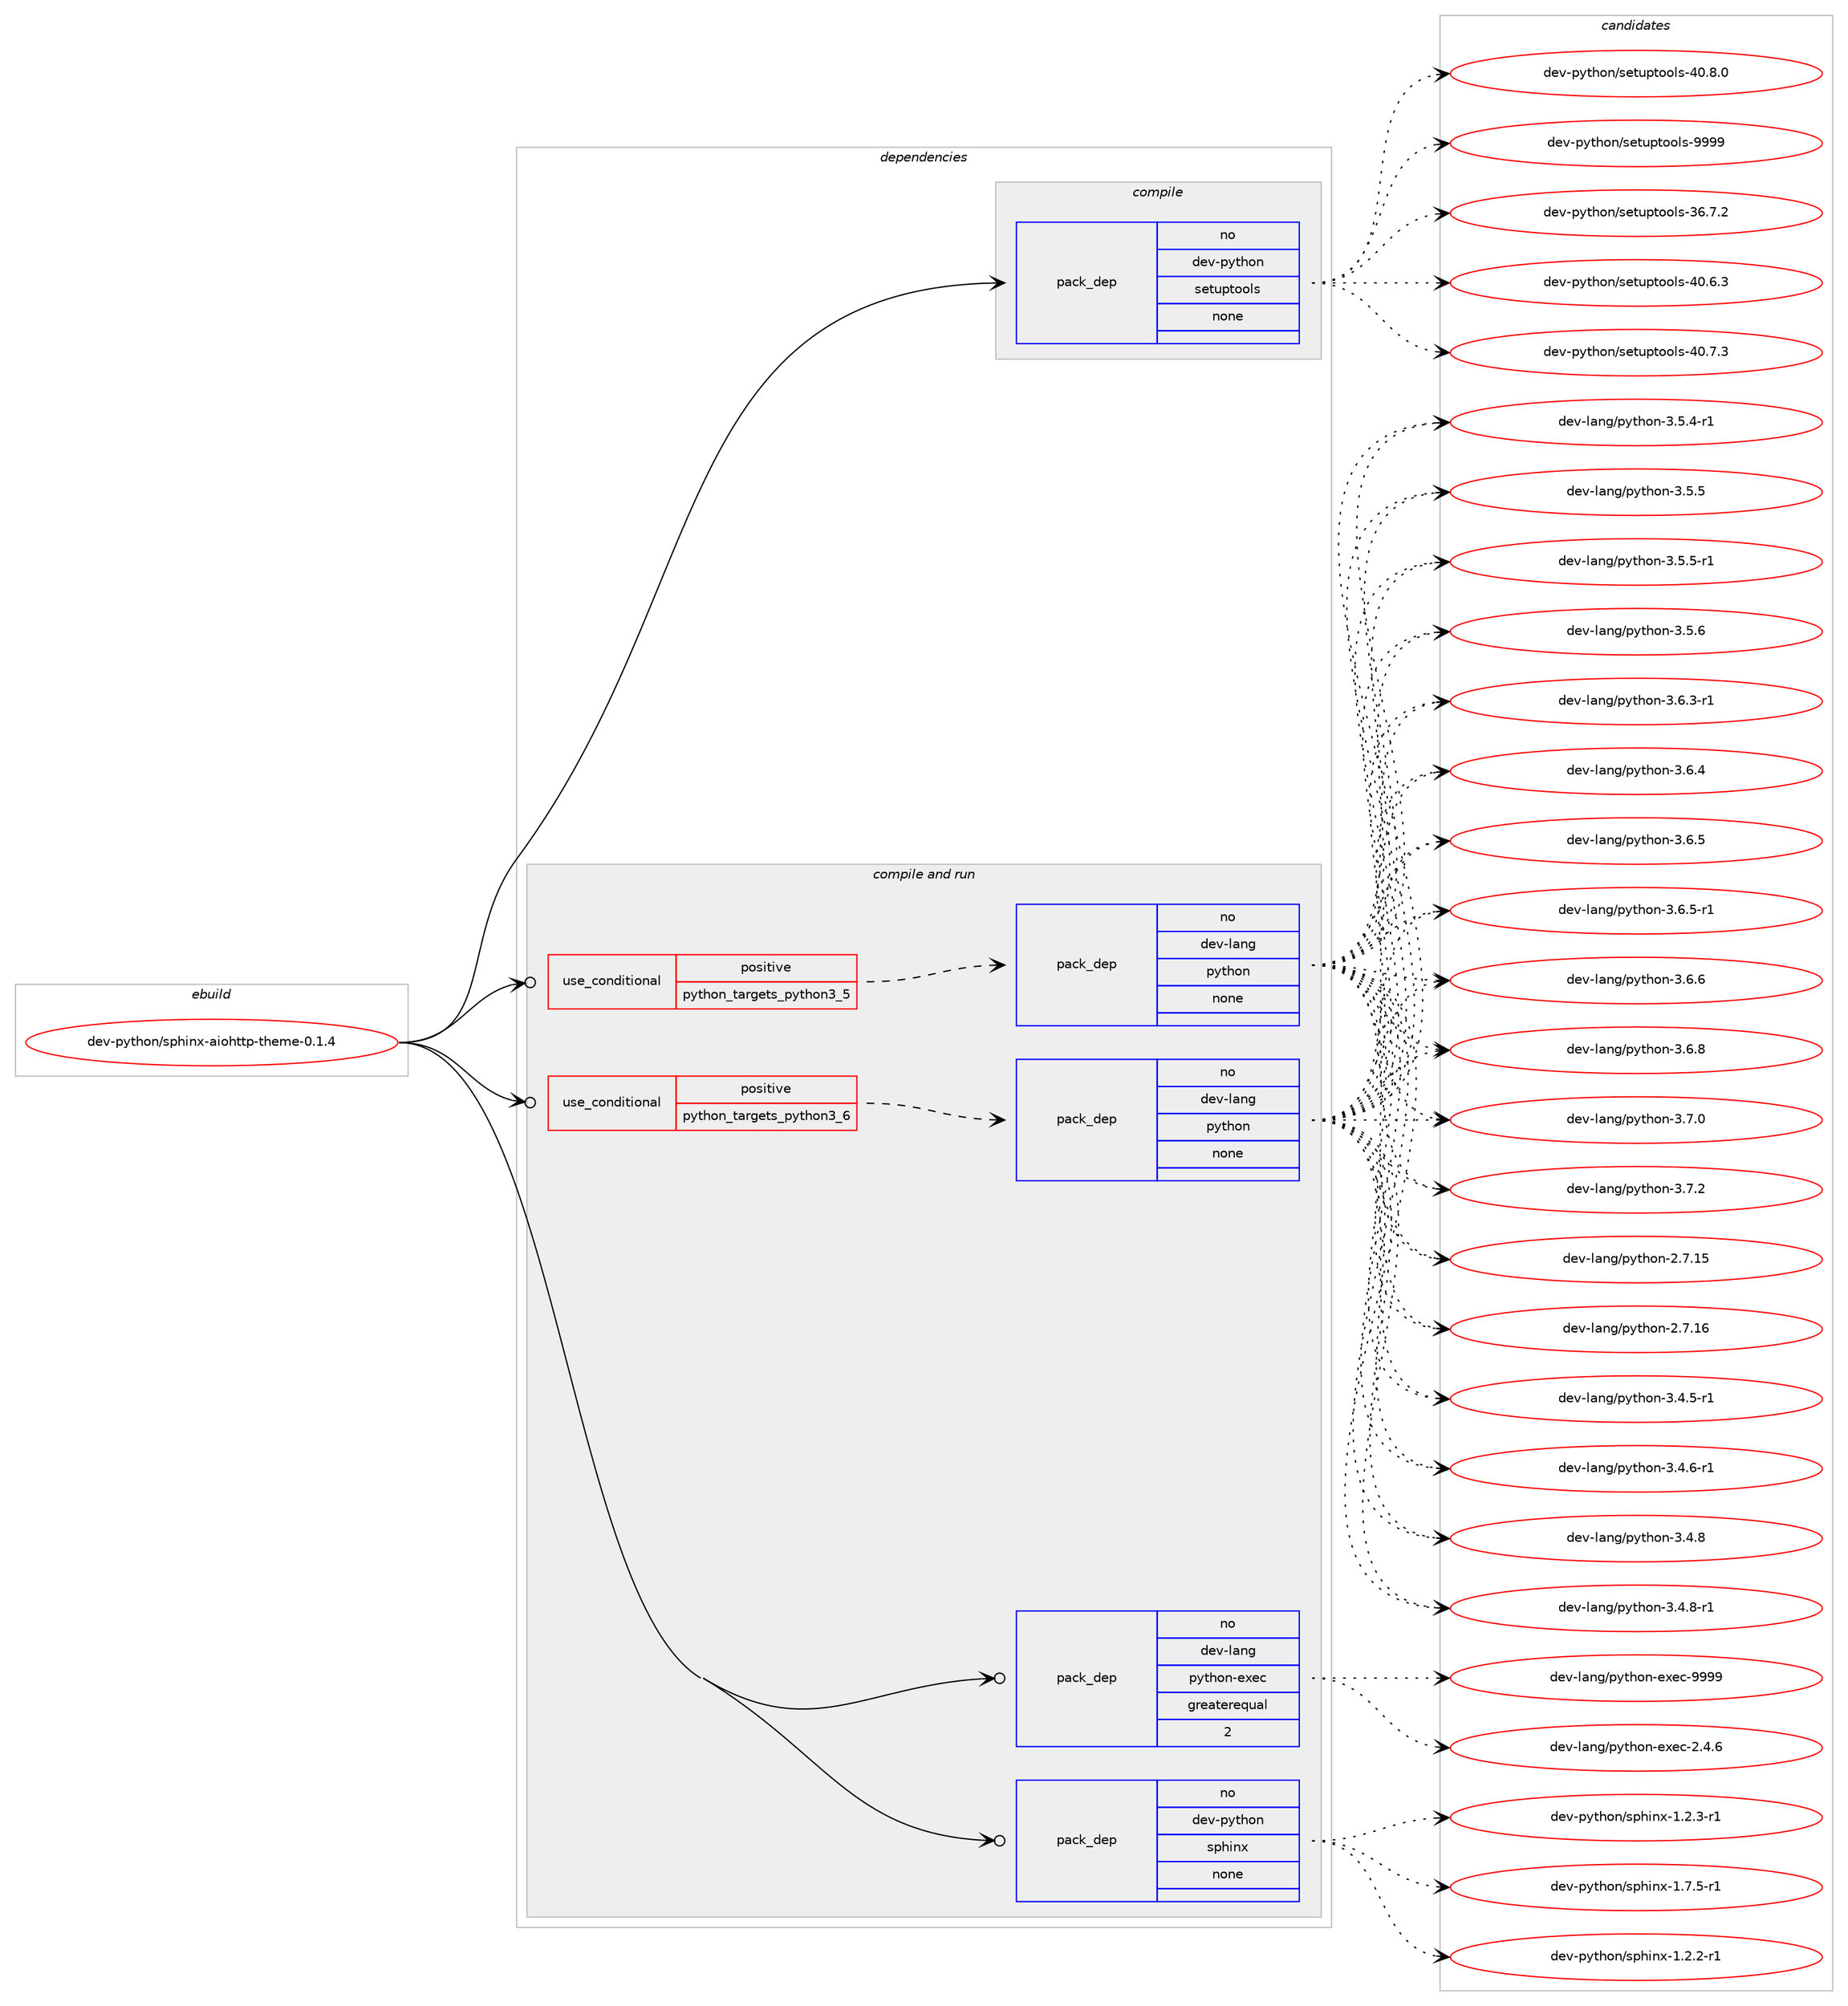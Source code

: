 digraph prolog {

# *************
# Graph options
# *************

newrank=true;
concentrate=true;
compound=true;
graph [rankdir=LR,fontname=Helvetica,fontsize=10,ranksep=1.5];#, ranksep=2.5, nodesep=0.2];
edge  [arrowhead=vee];
node  [fontname=Helvetica,fontsize=10];

# **********
# The ebuild
# **********

subgraph cluster_leftcol {
color=gray;
rank=same;
label=<<i>ebuild</i>>;
id [label="dev-python/sphinx-aiohttp-theme-0.1.4", color=red, width=4, href="../dev-python/sphinx-aiohttp-theme-0.1.4.svg"];
}

# ****************
# The dependencies
# ****************

subgraph cluster_midcol {
color=gray;
label=<<i>dependencies</i>>;
subgraph cluster_compile {
fillcolor="#eeeeee";
style=filled;
label=<<i>compile</i>>;
subgraph pack1033702 {
dependency1441929 [label=<<TABLE BORDER="0" CELLBORDER="1" CELLSPACING="0" CELLPADDING="4" WIDTH="220"><TR><TD ROWSPAN="6" CELLPADDING="30">pack_dep</TD></TR><TR><TD WIDTH="110">no</TD></TR><TR><TD>dev-python</TD></TR><TR><TD>setuptools</TD></TR><TR><TD>none</TD></TR><TR><TD></TD></TR></TABLE>>, shape=none, color=blue];
}
id:e -> dependency1441929:w [weight=20,style="solid",arrowhead="vee"];
}
subgraph cluster_compileandrun {
fillcolor="#eeeeee";
style=filled;
label=<<i>compile and run</i>>;
subgraph cond384865 {
dependency1441930 [label=<<TABLE BORDER="0" CELLBORDER="1" CELLSPACING="0" CELLPADDING="4"><TR><TD ROWSPAN="3" CELLPADDING="10">use_conditional</TD></TR><TR><TD>positive</TD></TR><TR><TD>python_targets_python3_5</TD></TR></TABLE>>, shape=none, color=red];
subgraph pack1033703 {
dependency1441931 [label=<<TABLE BORDER="0" CELLBORDER="1" CELLSPACING="0" CELLPADDING="4" WIDTH="220"><TR><TD ROWSPAN="6" CELLPADDING="30">pack_dep</TD></TR><TR><TD WIDTH="110">no</TD></TR><TR><TD>dev-lang</TD></TR><TR><TD>python</TD></TR><TR><TD>none</TD></TR><TR><TD></TD></TR></TABLE>>, shape=none, color=blue];
}
dependency1441930:e -> dependency1441931:w [weight=20,style="dashed",arrowhead="vee"];
}
id:e -> dependency1441930:w [weight=20,style="solid",arrowhead="odotvee"];
subgraph cond384866 {
dependency1441932 [label=<<TABLE BORDER="0" CELLBORDER="1" CELLSPACING="0" CELLPADDING="4"><TR><TD ROWSPAN="3" CELLPADDING="10">use_conditional</TD></TR><TR><TD>positive</TD></TR><TR><TD>python_targets_python3_6</TD></TR></TABLE>>, shape=none, color=red];
subgraph pack1033704 {
dependency1441933 [label=<<TABLE BORDER="0" CELLBORDER="1" CELLSPACING="0" CELLPADDING="4" WIDTH="220"><TR><TD ROWSPAN="6" CELLPADDING="30">pack_dep</TD></TR><TR><TD WIDTH="110">no</TD></TR><TR><TD>dev-lang</TD></TR><TR><TD>python</TD></TR><TR><TD>none</TD></TR><TR><TD></TD></TR></TABLE>>, shape=none, color=blue];
}
dependency1441932:e -> dependency1441933:w [weight=20,style="dashed",arrowhead="vee"];
}
id:e -> dependency1441932:w [weight=20,style="solid",arrowhead="odotvee"];
subgraph pack1033705 {
dependency1441934 [label=<<TABLE BORDER="0" CELLBORDER="1" CELLSPACING="0" CELLPADDING="4" WIDTH="220"><TR><TD ROWSPAN="6" CELLPADDING="30">pack_dep</TD></TR><TR><TD WIDTH="110">no</TD></TR><TR><TD>dev-lang</TD></TR><TR><TD>python-exec</TD></TR><TR><TD>greaterequal</TD></TR><TR><TD>2</TD></TR></TABLE>>, shape=none, color=blue];
}
id:e -> dependency1441934:w [weight=20,style="solid",arrowhead="odotvee"];
subgraph pack1033706 {
dependency1441935 [label=<<TABLE BORDER="0" CELLBORDER="1" CELLSPACING="0" CELLPADDING="4" WIDTH="220"><TR><TD ROWSPAN="6" CELLPADDING="30">pack_dep</TD></TR><TR><TD WIDTH="110">no</TD></TR><TR><TD>dev-python</TD></TR><TR><TD>sphinx</TD></TR><TR><TD>none</TD></TR><TR><TD></TD></TR></TABLE>>, shape=none, color=blue];
}
id:e -> dependency1441935:w [weight=20,style="solid",arrowhead="odotvee"];
}
subgraph cluster_run {
fillcolor="#eeeeee";
style=filled;
label=<<i>run</i>>;
}
}

# **************
# The candidates
# **************

subgraph cluster_choices {
rank=same;
color=gray;
label=<<i>candidates</i>>;

subgraph choice1033702 {
color=black;
nodesep=1;
choice100101118451121211161041111104711510111611711211611111110811545515446554650 [label="dev-python/setuptools-36.7.2", color=red, width=4,href="../dev-python/setuptools-36.7.2.svg"];
choice100101118451121211161041111104711510111611711211611111110811545524846544651 [label="dev-python/setuptools-40.6.3", color=red, width=4,href="../dev-python/setuptools-40.6.3.svg"];
choice100101118451121211161041111104711510111611711211611111110811545524846554651 [label="dev-python/setuptools-40.7.3", color=red, width=4,href="../dev-python/setuptools-40.7.3.svg"];
choice100101118451121211161041111104711510111611711211611111110811545524846564648 [label="dev-python/setuptools-40.8.0", color=red, width=4,href="../dev-python/setuptools-40.8.0.svg"];
choice10010111845112121116104111110471151011161171121161111111081154557575757 [label="dev-python/setuptools-9999", color=red, width=4,href="../dev-python/setuptools-9999.svg"];
dependency1441929:e -> choice100101118451121211161041111104711510111611711211611111110811545515446554650:w [style=dotted,weight="100"];
dependency1441929:e -> choice100101118451121211161041111104711510111611711211611111110811545524846544651:w [style=dotted,weight="100"];
dependency1441929:e -> choice100101118451121211161041111104711510111611711211611111110811545524846554651:w [style=dotted,weight="100"];
dependency1441929:e -> choice100101118451121211161041111104711510111611711211611111110811545524846564648:w [style=dotted,weight="100"];
dependency1441929:e -> choice10010111845112121116104111110471151011161171121161111111081154557575757:w [style=dotted,weight="100"];
}
subgraph choice1033703 {
color=black;
nodesep=1;
choice10010111845108971101034711212111610411111045504655464953 [label="dev-lang/python-2.7.15", color=red, width=4,href="../dev-lang/python-2.7.15.svg"];
choice10010111845108971101034711212111610411111045504655464954 [label="dev-lang/python-2.7.16", color=red, width=4,href="../dev-lang/python-2.7.16.svg"];
choice1001011184510897110103471121211161041111104551465246534511449 [label="dev-lang/python-3.4.5-r1", color=red, width=4,href="../dev-lang/python-3.4.5-r1.svg"];
choice1001011184510897110103471121211161041111104551465246544511449 [label="dev-lang/python-3.4.6-r1", color=red, width=4,href="../dev-lang/python-3.4.6-r1.svg"];
choice100101118451089711010347112121116104111110455146524656 [label="dev-lang/python-3.4.8", color=red, width=4,href="../dev-lang/python-3.4.8.svg"];
choice1001011184510897110103471121211161041111104551465246564511449 [label="dev-lang/python-3.4.8-r1", color=red, width=4,href="../dev-lang/python-3.4.8-r1.svg"];
choice1001011184510897110103471121211161041111104551465346524511449 [label="dev-lang/python-3.5.4-r1", color=red, width=4,href="../dev-lang/python-3.5.4-r1.svg"];
choice100101118451089711010347112121116104111110455146534653 [label="dev-lang/python-3.5.5", color=red, width=4,href="../dev-lang/python-3.5.5.svg"];
choice1001011184510897110103471121211161041111104551465346534511449 [label="dev-lang/python-3.5.5-r1", color=red, width=4,href="../dev-lang/python-3.5.5-r1.svg"];
choice100101118451089711010347112121116104111110455146534654 [label="dev-lang/python-3.5.6", color=red, width=4,href="../dev-lang/python-3.5.6.svg"];
choice1001011184510897110103471121211161041111104551465446514511449 [label="dev-lang/python-3.6.3-r1", color=red, width=4,href="../dev-lang/python-3.6.3-r1.svg"];
choice100101118451089711010347112121116104111110455146544652 [label="dev-lang/python-3.6.4", color=red, width=4,href="../dev-lang/python-3.6.4.svg"];
choice100101118451089711010347112121116104111110455146544653 [label="dev-lang/python-3.6.5", color=red, width=4,href="../dev-lang/python-3.6.5.svg"];
choice1001011184510897110103471121211161041111104551465446534511449 [label="dev-lang/python-3.6.5-r1", color=red, width=4,href="../dev-lang/python-3.6.5-r1.svg"];
choice100101118451089711010347112121116104111110455146544654 [label="dev-lang/python-3.6.6", color=red, width=4,href="../dev-lang/python-3.6.6.svg"];
choice100101118451089711010347112121116104111110455146544656 [label="dev-lang/python-3.6.8", color=red, width=4,href="../dev-lang/python-3.6.8.svg"];
choice100101118451089711010347112121116104111110455146554648 [label="dev-lang/python-3.7.0", color=red, width=4,href="../dev-lang/python-3.7.0.svg"];
choice100101118451089711010347112121116104111110455146554650 [label="dev-lang/python-3.7.2", color=red, width=4,href="../dev-lang/python-3.7.2.svg"];
dependency1441931:e -> choice10010111845108971101034711212111610411111045504655464953:w [style=dotted,weight="100"];
dependency1441931:e -> choice10010111845108971101034711212111610411111045504655464954:w [style=dotted,weight="100"];
dependency1441931:e -> choice1001011184510897110103471121211161041111104551465246534511449:w [style=dotted,weight="100"];
dependency1441931:e -> choice1001011184510897110103471121211161041111104551465246544511449:w [style=dotted,weight="100"];
dependency1441931:e -> choice100101118451089711010347112121116104111110455146524656:w [style=dotted,weight="100"];
dependency1441931:e -> choice1001011184510897110103471121211161041111104551465246564511449:w [style=dotted,weight="100"];
dependency1441931:e -> choice1001011184510897110103471121211161041111104551465346524511449:w [style=dotted,weight="100"];
dependency1441931:e -> choice100101118451089711010347112121116104111110455146534653:w [style=dotted,weight="100"];
dependency1441931:e -> choice1001011184510897110103471121211161041111104551465346534511449:w [style=dotted,weight="100"];
dependency1441931:e -> choice100101118451089711010347112121116104111110455146534654:w [style=dotted,weight="100"];
dependency1441931:e -> choice1001011184510897110103471121211161041111104551465446514511449:w [style=dotted,weight="100"];
dependency1441931:e -> choice100101118451089711010347112121116104111110455146544652:w [style=dotted,weight="100"];
dependency1441931:e -> choice100101118451089711010347112121116104111110455146544653:w [style=dotted,weight="100"];
dependency1441931:e -> choice1001011184510897110103471121211161041111104551465446534511449:w [style=dotted,weight="100"];
dependency1441931:e -> choice100101118451089711010347112121116104111110455146544654:w [style=dotted,weight="100"];
dependency1441931:e -> choice100101118451089711010347112121116104111110455146544656:w [style=dotted,weight="100"];
dependency1441931:e -> choice100101118451089711010347112121116104111110455146554648:w [style=dotted,weight="100"];
dependency1441931:e -> choice100101118451089711010347112121116104111110455146554650:w [style=dotted,weight="100"];
}
subgraph choice1033704 {
color=black;
nodesep=1;
choice10010111845108971101034711212111610411111045504655464953 [label="dev-lang/python-2.7.15", color=red, width=4,href="../dev-lang/python-2.7.15.svg"];
choice10010111845108971101034711212111610411111045504655464954 [label="dev-lang/python-2.7.16", color=red, width=4,href="../dev-lang/python-2.7.16.svg"];
choice1001011184510897110103471121211161041111104551465246534511449 [label="dev-lang/python-3.4.5-r1", color=red, width=4,href="../dev-lang/python-3.4.5-r1.svg"];
choice1001011184510897110103471121211161041111104551465246544511449 [label="dev-lang/python-3.4.6-r1", color=red, width=4,href="../dev-lang/python-3.4.6-r1.svg"];
choice100101118451089711010347112121116104111110455146524656 [label="dev-lang/python-3.4.8", color=red, width=4,href="../dev-lang/python-3.4.8.svg"];
choice1001011184510897110103471121211161041111104551465246564511449 [label="dev-lang/python-3.4.8-r1", color=red, width=4,href="../dev-lang/python-3.4.8-r1.svg"];
choice1001011184510897110103471121211161041111104551465346524511449 [label="dev-lang/python-3.5.4-r1", color=red, width=4,href="../dev-lang/python-3.5.4-r1.svg"];
choice100101118451089711010347112121116104111110455146534653 [label="dev-lang/python-3.5.5", color=red, width=4,href="../dev-lang/python-3.5.5.svg"];
choice1001011184510897110103471121211161041111104551465346534511449 [label="dev-lang/python-3.5.5-r1", color=red, width=4,href="../dev-lang/python-3.5.5-r1.svg"];
choice100101118451089711010347112121116104111110455146534654 [label="dev-lang/python-3.5.6", color=red, width=4,href="../dev-lang/python-3.5.6.svg"];
choice1001011184510897110103471121211161041111104551465446514511449 [label="dev-lang/python-3.6.3-r1", color=red, width=4,href="../dev-lang/python-3.6.3-r1.svg"];
choice100101118451089711010347112121116104111110455146544652 [label="dev-lang/python-3.6.4", color=red, width=4,href="../dev-lang/python-3.6.4.svg"];
choice100101118451089711010347112121116104111110455146544653 [label="dev-lang/python-3.6.5", color=red, width=4,href="../dev-lang/python-3.6.5.svg"];
choice1001011184510897110103471121211161041111104551465446534511449 [label="dev-lang/python-3.6.5-r1", color=red, width=4,href="../dev-lang/python-3.6.5-r1.svg"];
choice100101118451089711010347112121116104111110455146544654 [label="dev-lang/python-3.6.6", color=red, width=4,href="../dev-lang/python-3.6.6.svg"];
choice100101118451089711010347112121116104111110455146544656 [label="dev-lang/python-3.6.8", color=red, width=4,href="../dev-lang/python-3.6.8.svg"];
choice100101118451089711010347112121116104111110455146554648 [label="dev-lang/python-3.7.0", color=red, width=4,href="../dev-lang/python-3.7.0.svg"];
choice100101118451089711010347112121116104111110455146554650 [label="dev-lang/python-3.7.2", color=red, width=4,href="../dev-lang/python-3.7.2.svg"];
dependency1441933:e -> choice10010111845108971101034711212111610411111045504655464953:w [style=dotted,weight="100"];
dependency1441933:e -> choice10010111845108971101034711212111610411111045504655464954:w [style=dotted,weight="100"];
dependency1441933:e -> choice1001011184510897110103471121211161041111104551465246534511449:w [style=dotted,weight="100"];
dependency1441933:e -> choice1001011184510897110103471121211161041111104551465246544511449:w [style=dotted,weight="100"];
dependency1441933:e -> choice100101118451089711010347112121116104111110455146524656:w [style=dotted,weight="100"];
dependency1441933:e -> choice1001011184510897110103471121211161041111104551465246564511449:w [style=dotted,weight="100"];
dependency1441933:e -> choice1001011184510897110103471121211161041111104551465346524511449:w [style=dotted,weight="100"];
dependency1441933:e -> choice100101118451089711010347112121116104111110455146534653:w [style=dotted,weight="100"];
dependency1441933:e -> choice1001011184510897110103471121211161041111104551465346534511449:w [style=dotted,weight="100"];
dependency1441933:e -> choice100101118451089711010347112121116104111110455146534654:w [style=dotted,weight="100"];
dependency1441933:e -> choice1001011184510897110103471121211161041111104551465446514511449:w [style=dotted,weight="100"];
dependency1441933:e -> choice100101118451089711010347112121116104111110455146544652:w [style=dotted,weight="100"];
dependency1441933:e -> choice100101118451089711010347112121116104111110455146544653:w [style=dotted,weight="100"];
dependency1441933:e -> choice1001011184510897110103471121211161041111104551465446534511449:w [style=dotted,weight="100"];
dependency1441933:e -> choice100101118451089711010347112121116104111110455146544654:w [style=dotted,weight="100"];
dependency1441933:e -> choice100101118451089711010347112121116104111110455146544656:w [style=dotted,weight="100"];
dependency1441933:e -> choice100101118451089711010347112121116104111110455146554648:w [style=dotted,weight="100"];
dependency1441933:e -> choice100101118451089711010347112121116104111110455146554650:w [style=dotted,weight="100"];
}
subgraph choice1033705 {
color=black;
nodesep=1;
choice1001011184510897110103471121211161041111104510112010199455046524654 [label="dev-lang/python-exec-2.4.6", color=red, width=4,href="../dev-lang/python-exec-2.4.6.svg"];
choice10010111845108971101034711212111610411111045101120101994557575757 [label="dev-lang/python-exec-9999", color=red, width=4,href="../dev-lang/python-exec-9999.svg"];
dependency1441934:e -> choice1001011184510897110103471121211161041111104510112010199455046524654:w [style=dotted,weight="100"];
dependency1441934:e -> choice10010111845108971101034711212111610411111045101120101994557575757:w [style=dotted,weight="100"];
}
subgraph choice1033706 {
color=black;
nodesep=1;
choice10010111845112121116104111110471151121041051101204549465046504511449 [label="dev-python/sphinx-1.2.2-r1", color=red, width=4,href="../dev-python/sphinx-1.2.2-r1.svg"];
choice10010111845112121116104111110471151121041051101204549465046514511449 [label="dev-python/sphinx-1.2.3-r1", color=red, width=4,href="../dev-python/sphinx-1.2.3-r1.svg"];
choice10010111845112121116104111110471151121041051101204549465546534511449 [label="dev-python/sphinx-1.7.5-r1", color=red, width=4,href="../dev-python/sphinx-1.7.5-r1.svg"];
dependency1441935:e -> choice10010111845112121116104111110471151121041051101204549465046504511449:w [style=dotted,weight="100"];
dependency1441935:e -> choice10010111845112121116104111110471151121041051101204549465046514511449:w [style=dotted,weight="100"];
dependency1441935:e -> choice10010111845112121116104111110471151121041051101204549465546534511449:w [style=dotted,weight="100"];
}
}

}
